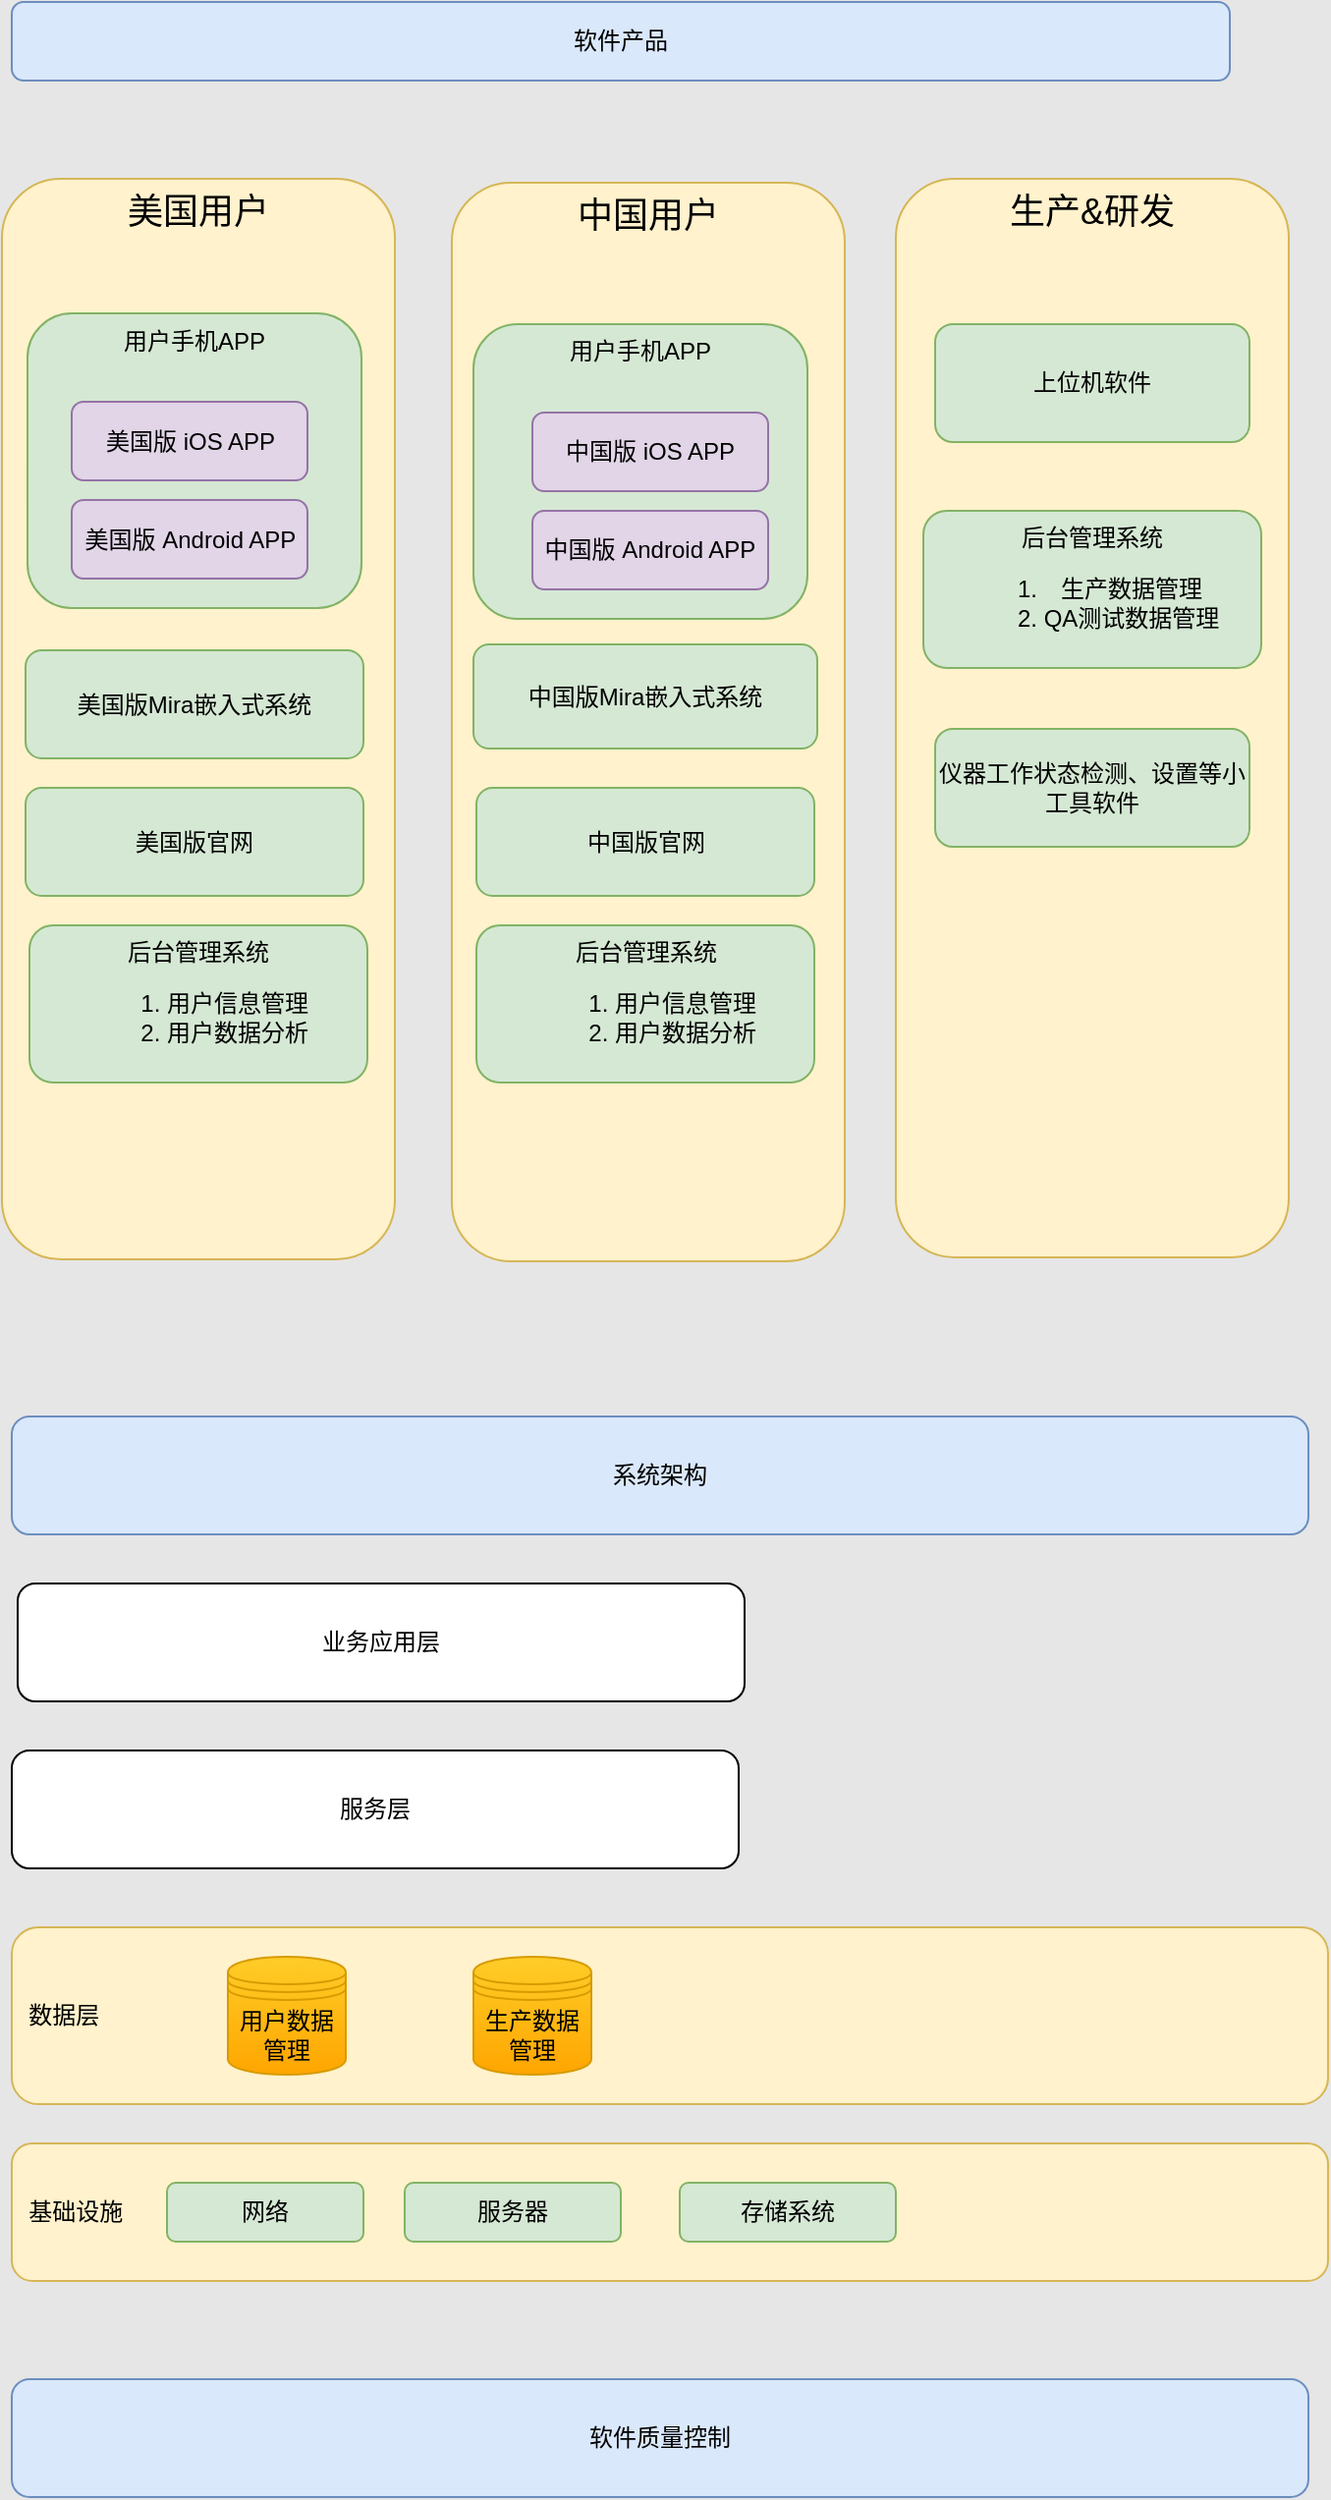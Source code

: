 <mxfile version="10.5.1" type="github"><diagram id="XObeihnjIJagdVTVRIa1" name="第 1 页"><mxGraphModel dx="1130" dy="-387" grid="1" gridSize="10" guides="1" tooltips="1" connect="1" arrows="1" fold="1" page="1" pageScale="1" pageWidth="827" pageHeight="1169" background="#E6E6E6" math="0" shadow="0"><root><mxCell id="0"/><mxCell id="1" parent="0"/><mxCell id="B7sT9SbihXuZ1xSZ1FCd-13" value="美国用户" style="rounded=1;whiteSpace=wrap;html=1;fillColor=#fff2cc;strokeColor=#d6b656;verticalAlign=top;fontSize=18;" vertex="1" parent="1"><mxGeometry x="35" y="1310" width="200" height="550" as="geometry"/></mxCell><mxCell id="1zTaEgs4XXAbuq_W-WRQ-1" value="软件产品" style="rounded=1;whiteSpace=wrap;html=1;fillColor=#dae8fc;strokeColor=#6c8ebf;" parent="1" vertex="1"><mxGeometry x="40" y="1220" width="620" height="40" as="geometry"/></mxCell><mxCell id="B7sT9SbihXuZ1xSZ1FCd-1" value="用户手机APP" style="rounded=1;whiteSpace=wrap;html=1;verticalAlign=top;fillColor=#d5e8d4;strokeColor=#82b366;" vertex="1" parent="1"><mxGeometry x="48" y="1378.5" width="170" height="150" as="geometry"/></mxCell><mxCell id="B7sT9SbihXuZ1xSZ1FCd-2" value="美国版 iOS APP" style="rounded=1;whiteSpace=wrap;html=1;fillColor=#e1d5e7;strokeColor=#9673a6;" vertex="1" parent="1"><mxGeometry x="70.5" y="1423.5" width="120" height="40" as="geometry"/></mxCell><mxCell id="B7sT9SbihXuZ1xSZ1FCd-3" value="美国版 Android APP" style="rounded=1;whiteSpace=wrap;html=1;fillColor=#e1d5e7;strokeColor=#9673a6;" vertex="1" parent="1"><mxGeometry x="70.5" y="1473.5" width="120" height="40" as="geometry"/></mxCell><mxCell id="B7sT9SbihXuZ1xSZ1FCd-6" value="服务层" style="rounded=1;whiteSpace=wrap;html=1;" vertex="1" parent="1"><mxGeometry x="40" y="2110" width="370" height="60" as="geometry"/></mxCell><mxCell id="B7sT9SbihXuZ1xSZ1FCd-7" value="&amp;nbsp; 数据层" style="rounded=1;whiteSpace=wrap;html=1;align=left;fillColor=#fff2cc;strokeColor=#d6b656;" vertex="1" parent="1"><mxGeometry x="40" y="2200" width="670" height="90" as="geometry"/></mxCell><mxCell id="B7sT9SbihXuZ1xSZ1FCd-11" value="美国版Mira嵌入式系统" style="rounded=1;whiteSpace=wrap;html=1;fillColor=#d5e8d4;strokeColor=#82b366;" vertex="1" parent="1"><mxGeometry x="47" y="1550" width="172" height="55" as="geometry"/></mxCell><mxCell id="B7sT9SbihXuZ1xSZ1FCd-14" value="中国用户" style="rounded=1;whiteSpace=wrap;html=1;fillColor=#fff2cc;strokeColor=#d6b656;verticalAlign=top;fontSize=18;" vertex="1" parent="1"><mxGeometry x="264" y="1312" width="200" height="549" as="geometry"/></mxCell><mxCell id="B7sT9SbihXuZ1xSZ1FCd-15" value="用户手机APP" style="rounded=1;whiteSpace=wrap;html=1;verticalAlign=top;fillColor=#d5e8d4;strokeColor=#82b366;" vertex="1" parent="1"><mxGeometry x="275" y="1384" width="170" height="150" as="geometry"/></mxCell><mxCell id="B7sT9SbihXuZ1xSZ1FCd-18" value="中国版 iOS APP" style="rounded=1;whiteSpace=wrap;html=1;fillColor=#e1d5e7;strokeColor=#9673a6;" vertex="1" parent="1"><mxGeometry x="305" y="1429" width="120" height="40" as="geometry"/></mxCell><mxCell id="B7sT9SbihXuZ1xSZ1FCd-19" value="中国版 Android APP" style="rounded=1;whiteSpace=wrap;html=1;fillColor=#e1d5e7;strokeColor=#9673a6;" vertex="1" parent="1"><mxGeometry x="305" y="1479" width="120" height="40" as="geometry"/></mxCell><mxCell id="B7sT9SbihXuZ1xSZ1FCd-22" value="中国版Mira嵌入式系统" style="rounded=1;whiteSpace=wrap;html=1;fillColor=#d5e8d4;strokeColor=#82b366;" vertex="1" parent="1"><mxGeometry x="275" y="1547" width="175" height="53" as="geometry"/></mxCell><mxCell id="B7sT9SbihXuZ1xSZ1FCd-26" value="美国版官网" style="rounded=1;whiteSpace=wrap;html=1;fillColor=#d5e8d4;strokeColor=#82b366;" vertex="1" parent="1"><mxGeometry x="47" y="1620" width="172" height="55" as="geometry"/></mxCell><mxCell id="B7sT9SbihXuZ1xSZ1FCd-27" value="中国版官网" style="rounded=1;whiteSpace=wrap;html=1;fillColor=#d5e8d4;strokeColor=#82b366;" vertex="1" parent="1"><mxGeometry x="276.5" y="1620" width="172" height="55" as="geometry"/></mxCell><mxCell id="B7sT9SbihXuZ1xSZ1FCd-28" value="生产&amp;amp;研发" style="rounded=1;whiteSpace=wrap;html=1;fillColor=#fff2cc;strokeColor=#d6b656;verticalAlign=top;fontSize=18;" vertex="1" parent="1"><mxGeometry x="490" y="1310" width="200" height="549" as="geometry"/></mxCell><mxCell id="B7sT9SbihXuZ1xSZ1FCd-29" value="上位机软件" style="rounded=1;whiteSpace=wrap;html=1;fontSize=12;fillColor=#d5e8d4;strokeColor=#82b366;" vertex="1" parent="1"><mxGeometry x="510" y="1384" width="160" height="60" as="geometry"/></mxCell><mxCell id="B7sT9SbihXuZ1xSZ1FCd-30" value="后台管理系统&lt;br&gt;&lt;ol&gt;&lt;li&gt;用户信息管理&lt;br&gt;&lt;/li&gt;&lt;li&gt;用户数据分析&lt;br&gt;&lt;/li&gt;&lt;/ol&gt;" style="rounded=1;whiteSpace=wrap;html=1;fillColor=#d5e8d4;strokeColor=#82b366;" vertex="1" parent="1"><mxGeometry x="49" y="1690" width="172" height="80" as="geometry"/></mxCell><mxCell id="B7sT9SbihXuZ1xSZ1FCd-32" value="后台管理系统&lt;br&gt;&lt;ol&gt;&lt;li&gt;用户信息管理&lt;br&gt;&lt;/li&gt;&lt;li&gt;用户数据分析&lt;br&gt;&lt;/li&gt;&lt;/ol&gt;" style="rounded=1;whiteSpace=wrap;html=1;fillColor=#d5e8d4;strokeColor=#82b366;" vertex="1" parent="1"><mxGeometry x="276.5" y="1690" width="172" height="80" as="geometry"/></mxCell><mxCell id="B7sT9SbihXuZ1xSZ1FCd-33" value="系统架构" style="rounded=1;whiteSpace=wrap;html=1;fillColor=#dae8fc;strokeColor=#6c8ebf;" vertex="1" parent="1"><mxGeometry x="40" y="1940" width="660" height="60" as="geometry"/></mxCell><mxCell id="B7sT9SbihXuZ1xSZ1FCd-34" value="后台管理系统&lt;br&gt;&lt;ol&gt;&lt;li&gt;生产数据管理&lt;/li&gt;&lt;li&gt;QA测试数据管理&lt;/li&gt;&lt;/ol&gt;" style="rounded=1;whiteSpace=wrap;html=1;fillColor=#d5e8d4;strokeColor=#82b366;" vertex="1" parent="1"><mxGeometry x="504" y="1479" width="172" height="80" as="geometry"/></mxCell><mxCell id="B7sT9SbihXuZ1xSZ1FCd-35" value="软件质量控制" style="rounded=1;whiteSpace=wrap;html=1;fillColor=#dae8fc;strokeColor=#6c8ebf;" vertex="1" parent="1"><mxGeometry x="40" y="2430" width="660" height="60" as="geometry"/></mxCell><mxCell id="B7sT9SbihXuZ1xSZ1FCd-36" value="仪器工作状态检测、设置等小工具软件" style="rounded=1;whiteSpace=wrap;html=1;fontSize=12;fillColor=#d5e8d4;strokeColor=#82b366;" vertex="1" parent="1"><mxGeometry x="510" y="1590" width="160" height="60" as="geometry"/></mxCell><mxCell id="B7sT9SbihXuZ1xSZ1FCd-37" value="业务应用层" style="rounded=1;whiteSpace=wrap;html=1;" vertex="1" parent="1"><mxGeometry x="43" y="2025" width="370" height="60" as="geometry"/></mxCell><mxCell id="B7sT9SbihXuZ1xSZ1FCd-38" value="&amp;nbsp; 基础设施" style="rounded=1;whiteSpace=wrap;html=1;align=left;fillColor=#fff2cc;strokeColor=#d6b656;" vertex="1" parent="1"><mxGeometry x="40" y="2310" width="670" height="70" as="geometry"/></mxCell><mxCell id="B7sT9SbihXuZ1xSZ1FCd-39" value="用户数据管理" style="shape=datastore;whiteSpace=wrap;html=1;fontSize=12;fillColor=#ffcd28;strokeColor=#d79b00;gradientColor=#ffa500;" vertex="1" parent="1"><mxGeometry x="150" y="2215" width="60" height="60" as="geometry"/></mxCell><mxCell id="B7sT9SbihXuZ1xSZ1FCd-40" value="网络" style="rounded=1;whiteSpace=wrap;html=1;fontSize=12;align=center;fillColor=#d5e8d4;strokeColor=#82b366;" vertex="1" parent="1"><mxGeometry x="119" y="2330" width="100" height="30" as="geometry"/></mxCell><mxCell id="B7sT9SbihXuZ1xSZ1FCd-41" value="服务器" style="rounded=1;whiteSpace=wrap;html=1;fontSize=12;align=center;fillColor=#d5e8d4;strokeColor=#82b366;" vertex="1" parent="1"><mxGeometry x="240" y="2330" width="110" height="30" as="geometry"/></mxCell><mxCell id="B7sT9SbihXuZ1xSZ1FCd-42" value="存储系统" style="rounded=1;whiteSpace=wrap;html=1;fontSize=12;align=center;fillColor=#d5e8d4;strokeColor=#82b366;" vertex="1" parent="1"><mxGeometry x="380" y="2330" width="110" height="30" as="geometry"/></mxCell><mxCell id="B7sT9SbihXuZ1xSZ1FCd-43" value="生产数据管理" style="shape=datastore;whiteSpace=wrap;html=1;fontSize=12;fillColor=#ffcd28;strokeColor=#d79b00;gradientColor=#ffa500;" vertex="1" parent="1"><mxGeometry x="275" y="2215" width="60" height="60" as="geometry"/></mxCell></root></mxGraphModel></diagram></mxfile>